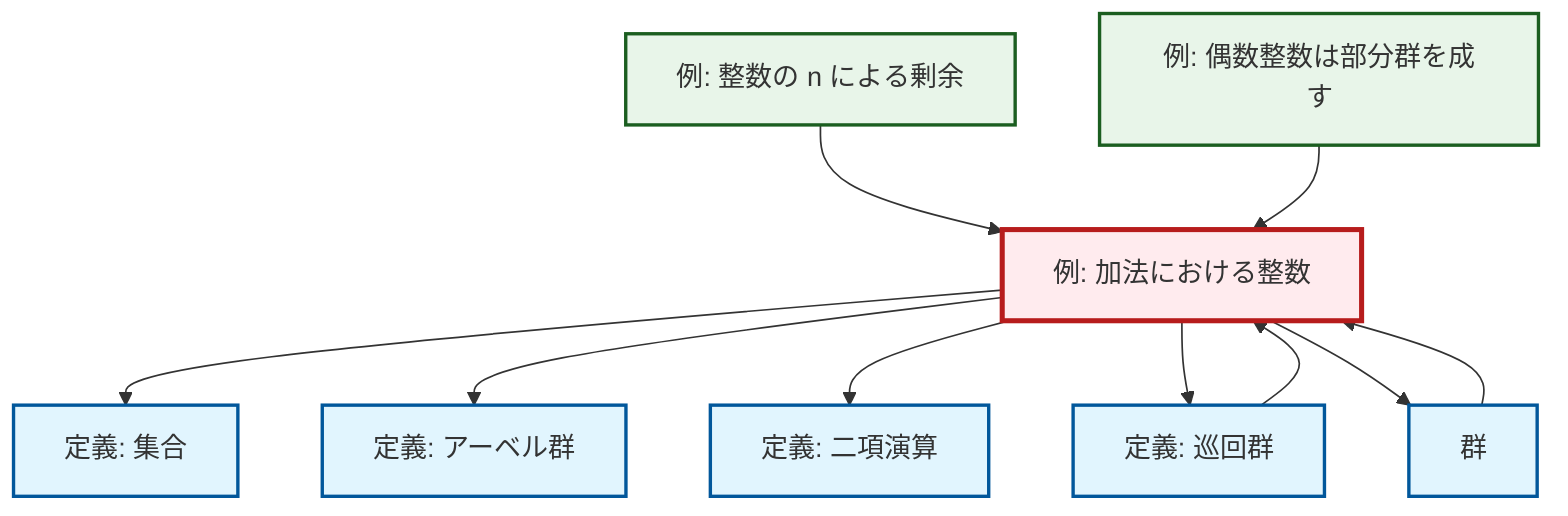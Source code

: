 graph TD
    classDef definition fill:#e1f5fe,stroke:#01579b,stroke-width:2px
    classDef theorem fill:#f3e5f5,stroke:#4a148c,stroke-width:2px
    classDef axiom fill:#fff3e0,stroke:#e65100,stroke-width:2px
    classDef example fill:#e8f5e9,stroke:#1b5e20,stroke-width:2px
    classDef current fill:#ffebee,stroke:#b71c1c,stroke-width:3px
    ex-integers-addition["例: 加法における整数"]:::example
    ex-even-integers-subgroup["例: 偶数整数は部分群を成す"]:::example
    def-cyclic-group["定義: 巡回群"]:::definition
    def-binary-operation["定義: 二項演算"]:::definition
    def-set["定義: 集合"]:::definition
    def-group["群"]:::definition
    ex-quotient-integers-mod-n["例: 整数の n による剰余"]:::example
    def-abelian-group["定義: アーベル群"]:::definition
    def-cyclic-group --> ex-integers-addition
    ex-integers-addition --> def-set
    ex-quotient-integers-mod-n --> ex-integers-addition
    ex-integers-addition --> def-abelian-group
    ex-integers-addition --> def-binary-operation
    ex-even-integers-subgroup --> ex-integers-addition
    ex-integers-addition --> def-cyclic-group
    def-group --> ex-integers-addition
    ex-integers-addition --> def-group
    class ex-integers-addition current